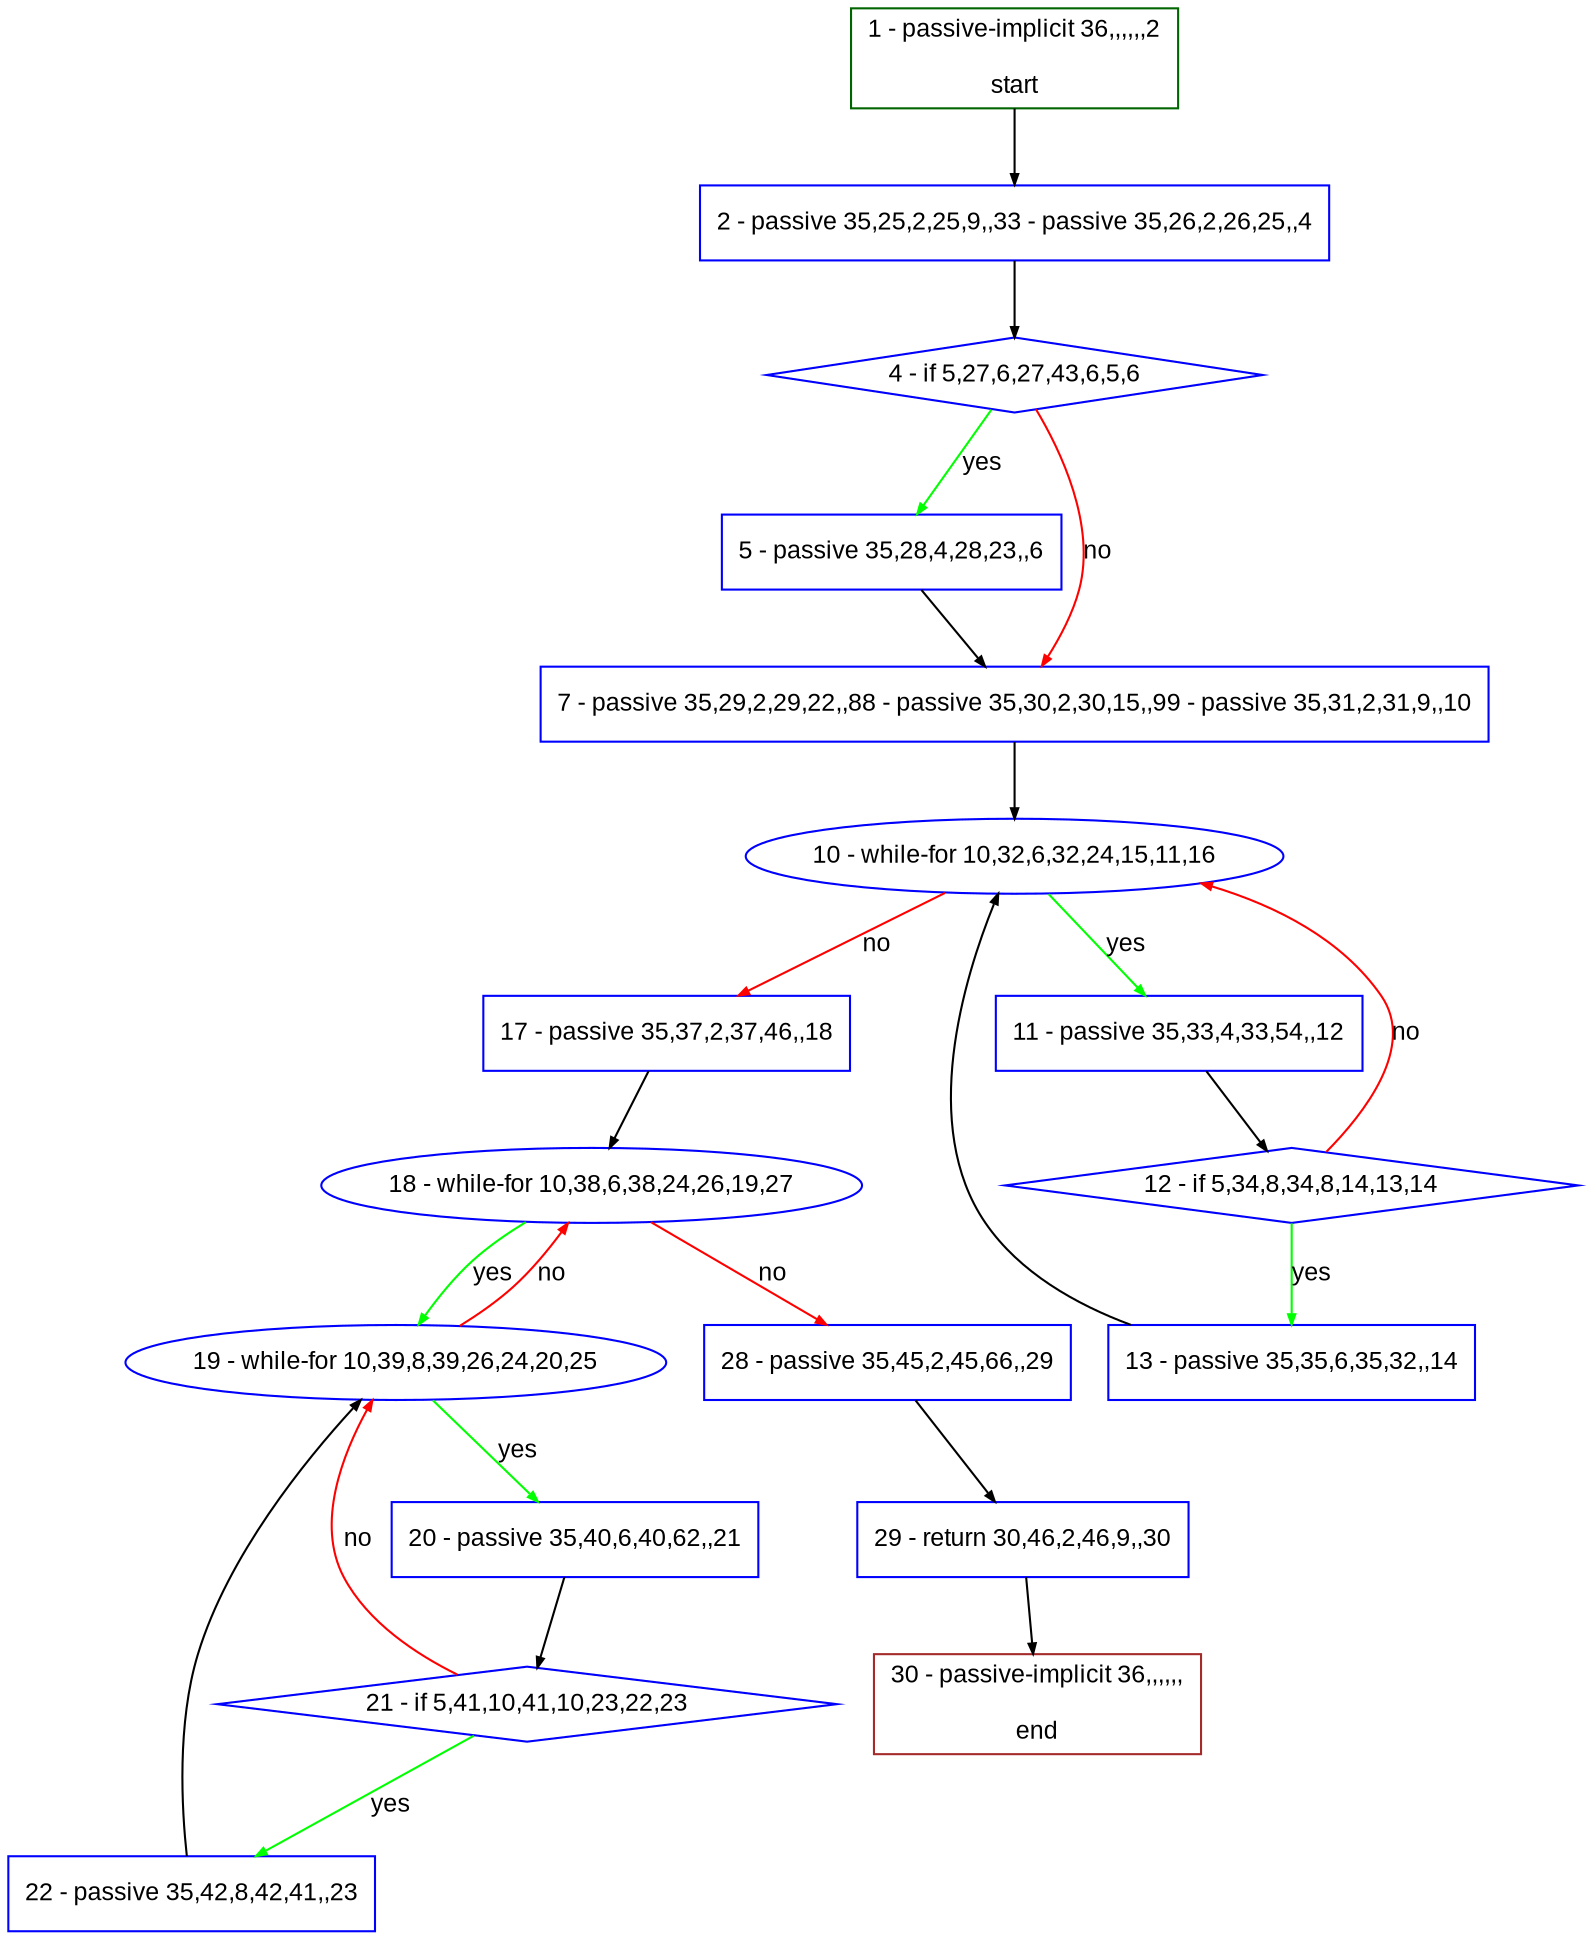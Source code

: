 digraph "" {
  graph [pack="true", label="", fontsize="12", packmode="clust", fontname="Arial", fillcolor="#FFFFCC", bgcolor="white", style="rounded,filled", compound="true"];
  node [node_initialized="no", label="", color="grey", fontsize="12", fillcolor="white", fontname="Arial", style="filled", shape="rectangle", compound="true", fixedsize="false"];
  edge [fontcolor="black", arrowhead="normal", arrowtail="none", arrowsize="0.5", ltail="", label="", color="black", fontsize="12", lhead="", fontname="Arial", dir="forward", compound="true"];
  __N1 [label="2 - passive 35,25,2,25,9,,33 - passive 35,26,2,26,25,,4", color="#0000ff", fillcolor="#ffffff", style="filled", shape="box"];
  __N2 [label="1 - passive-implicit 36,,,,,,2\n\nstart", color="#006400", fillcolor="#ffffff", style="filled", shape="box"];
  __N3 [label="4 - if 5,27,6,27,43,6,5,6", color="#0000ff", fillcolor="#ffffff", style="filled", shape="diamond"];
  __N4 [label="5 - passive 35,28,4,28,23,,6", color="#0000ff", fillcolor="#ffffff", style="filled", shape="box"];
  __N5 [label="7 - passive 35,29,2,29,22,,88 - passive 35,30,2,30,15,,99 - passive 35,31,2,31,9,,10", color="#0000ff", fillcolor="#ffffff", style="filled", shape="box"];
  __N6 [label="10 - while-for 10,32,6,32,24,15,11,16", color="#0000ff", fillcolor="#ffffff", style="filled", shape="oval"];
  __N7 [label="11 - passive 35,33,4,33,54,,12", color="#0000ff", fillcolor="#ffffff", style="filled", shape="box"];
  __N8 [label="17 - passive 35,37,2,37,46,,18", color="#0000ff", fillcolor="#ffffff", style="filled", shape="box"];
  __N9 [label="12 - if 5,34,8,34,8,14,13,14", color="#0000ff", fillcolor="#ffffff", style="filled", shape="diamond"];
  __N10 [label="13 - passive 35,35,6,35,32,,14", color="#0000ff", fillcolor="#ffffff", style="filled", shape="box"];
  __N11 [label="18 - while-for 10,38,6,38,24,26,19,27", color="#0000ff", fillcolor="#ffffff", style="filled", shape="oval"];
  __N12 [label="19 - while-for 10,39,8,39,26,24,20,25", color="#0000ff", fillcolor="#ffffff", style="filled", shape="oval"];
  __N13 [label="28 - passive 35,45,2,45,66,,29", color="#0000ff", fillcolor="#ffffff", style="filled", shape="box"];
  __N14 [label="20 - passive 35,40,6,40,62,,21", color="#0000ff", fillcolor="#ffffff", style="filled", shape="box"];
  __N15 [label="21 - if 5,41,10,41,10,23,22,23", color="#0000ff", fillcolor="#ffffff", style="filled", shape="diamond"];
  __N16 [label="22 - passive 35,42,8,42,41,,23", color="#0000ff", fillcolor="#ffffff", style="filled", shape="box"];
  __N17 [label="29 - return 30,46,2,46,9,,30", color="#0000ff", fillcolor="#ffffff", style="filled", shape="box"];
  __N18 [label="30 - passive-implicit 36,,,,,,\n\nend", color="#a52a2a", fillcolor="#ffffff", style="filled", shape="box"];
  __N2 -> __N1 [arrowhead="normal", arrowtail="none", color="#000000", label="", dir="forward"];
  __N1 -> __N3 [arrowhead="normal", arrowtail="none", color="#000000", label="", dir="forward"];
  __N3 -> __N4 [arrowhead="normal", arrowtail="none", color="#00ff00", label="yes", dir="forward"];
  __N3 -> __N5 [arrowhead="normal", arrowtail="none", color="#ff0000", label="no", dir="forward"];
  __N4 -> __N5 [arrowhead="normal", arrowtail="none", color="#000000", label="", dir="forward"];
  __N5 -> __N6 [arrowhead="normal", arrowtail="none", color="#000000", label="", dir="forward"];
  __N6 -> __N7 [arrowhead="normal", arrowtail="none", color="#00ff00", label="yes", dir="forward"];
  __N6 -> __N8 [arrowhead="normal", arrowtail="none", color="#ff0000", label="no", dir="forward"];
  __N7 -> __N9 [arrowhead="normal", arrowtail="none", color="#000000", label="", dir="forward"];
  __N9 -> __N6 [arrowhead="normal", arrowtail="none", color="#ff0000", label="no", dir="forward"];
  __N9 -> __N10 [arrowhead="normal", arrowtail="none", color="#00ff00", label="yes", dir="forward"];
  __N10 -> __N6 [arrowhead="normal", arrowtail="none", color="#000000", label="", dir="forward"];
  __N8 -> __N11 [arrowhead="normal", arrowtail="none", color="#000000", label="", dir="forward"];
  __N11 -> __N12 [arrowhead="normal", arrowtail="none", color="#00ff00", label="yes", dir="forward"];
  __N12 -> __N11 [arrowhead="normal", arrowtail="none", color="#ff0000", label="no", dir="forward"];
  __N11 -> __N13 [arrowhead="normal", arrowtail="none", color="#ff0000", label="no", dir="forward"];
  __N12 -> __N14 [arrowhead="normal", arrowtail="none", color="#00ff00", label="yes", dir="forward"];
  __N14 -> __N15 [arrowhead="normal", arrowtail="none", color="#000000", label="", dir="forward"];
  __N15 -> __N12 [arrowhead="normal", arrowtail="none", color="#ff0000", label="no", dir="forward"];
  __N15 -> __N16 [arrowhead="normal", arrowtail="none", color="#00ff00", label="yes", dir="forward"];
  __N16 -> __N12 [arrowhead="normal", arrowtail="none", color="#000000", label="", dir="forward"];
  __N13 -> __N17 [arrowhead="normal", arrowtail="none", color="#000000", label="", dir="forward"];
  __N17 -> __N18 [arrowhead="normal", arrowtail="none", color="#000000", label="", dir="forward"];
}
